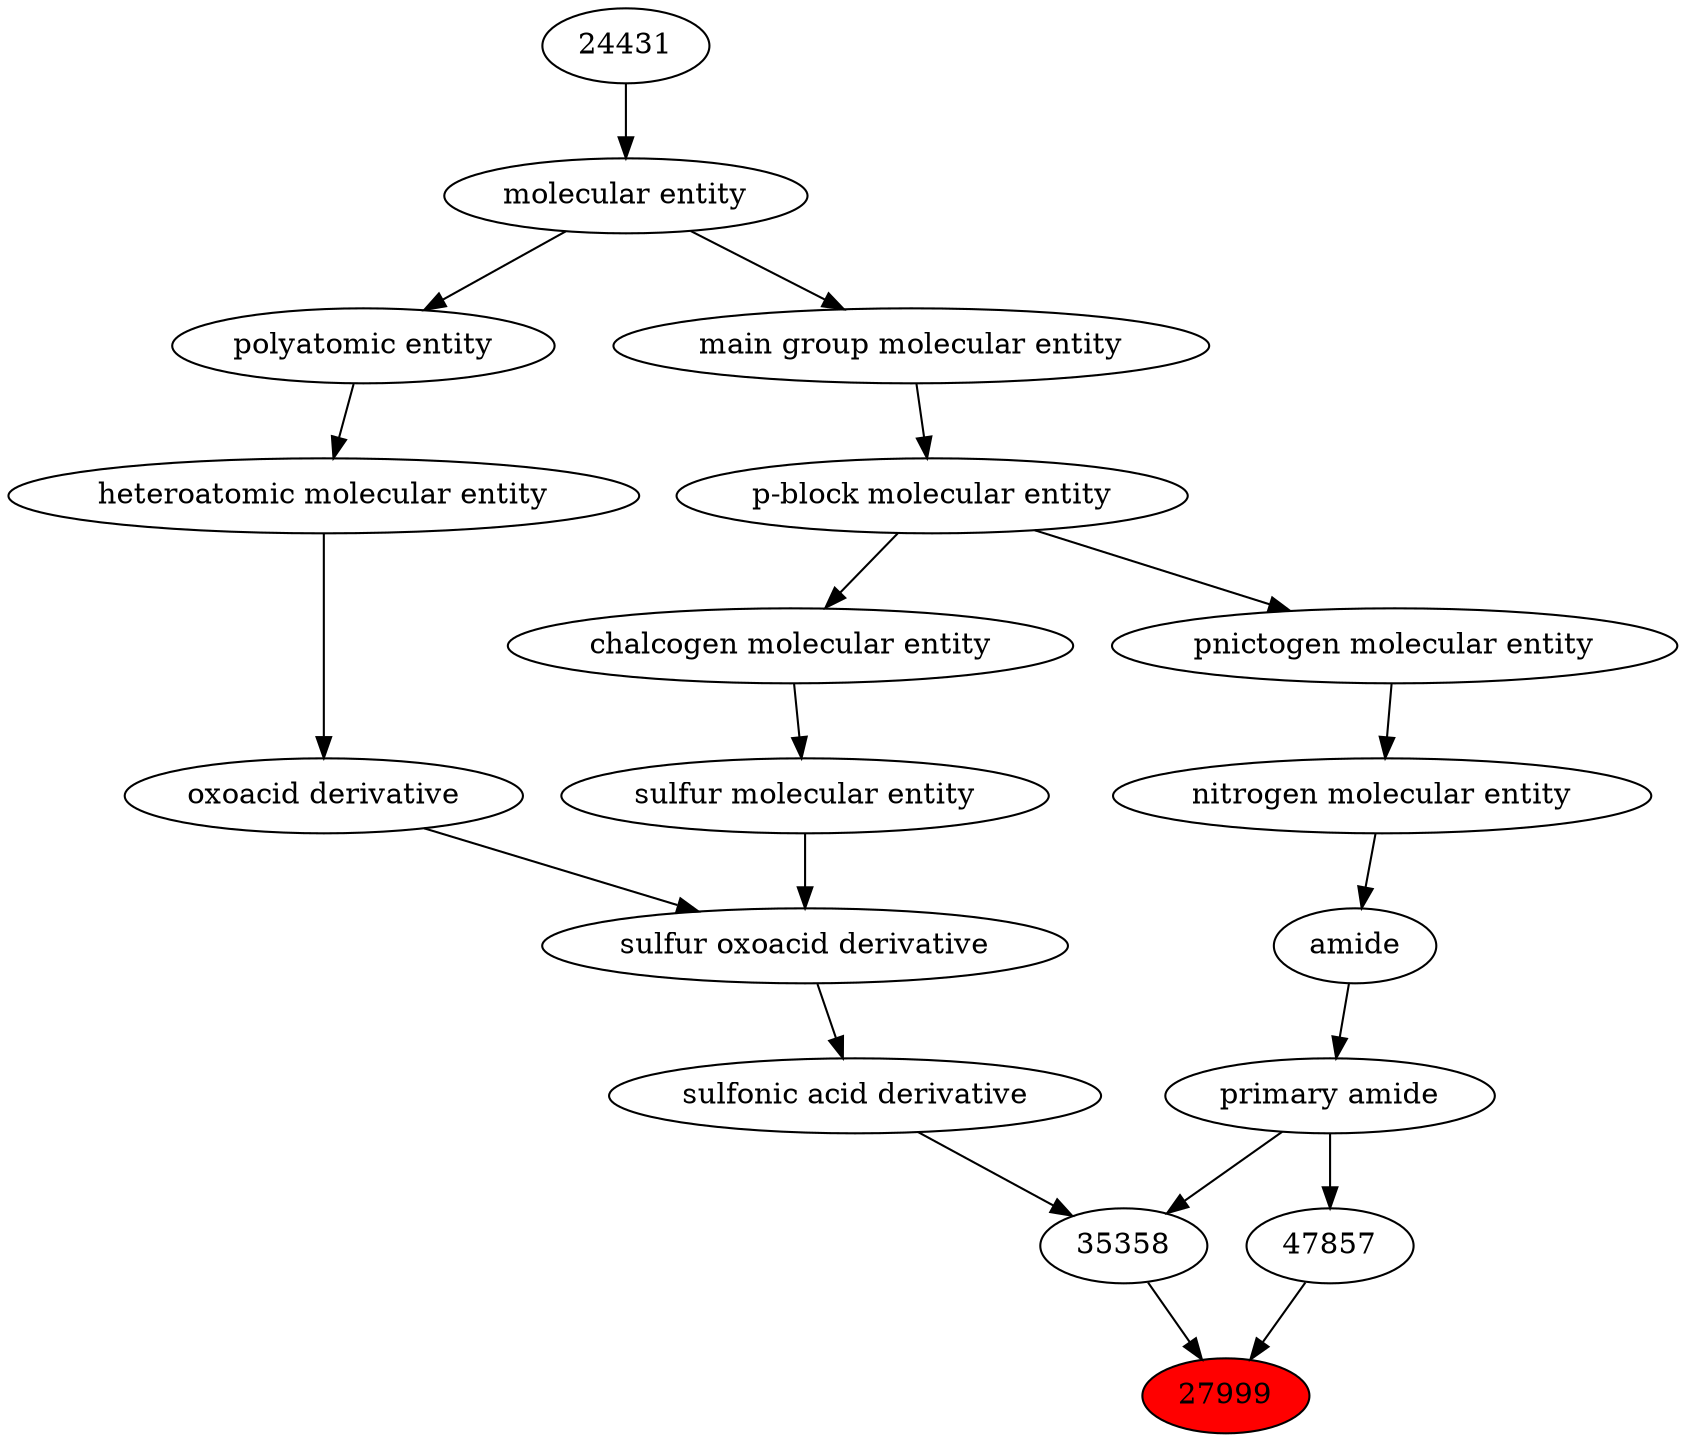 digraph tree{ 
27999 [label="27999" fillcolor=red style=filled]
35358 -> 27999
47857 -> 27999
35358 [label="35358"]
33552 -> 35358
33256 -> 35358
47857 [label="47857"]
33256 -> 47857
33552 [label="sulfonic acid derivative"]
33424 -> 33552
33256 [label="primary amide"]
32988 -> 33256
33424 [label="sulfur oxoacid derivative"]
33241 -> 33424
26835 -> 33424
32988 [label="amide"]
51143 -> 32988
33241 [label="oxoacid derivative"]
37577 -> 33241
26835 [label="sulfur molecular entity"]
33304 -> 26835
51143 [label="nitrogen molecular entity"]
33302 -> 51143
37577 [label="heteroatomic molecular entity"]
36357 -> 37577
33304 [label="chalcogen molecular entity"]
33675 -> 33304
33302 [label="pnictogen molecular entity"]
33675 -> 33302
36357 [label="polyatomic entity"]
23367 -> 36357
33675 [label="p-block molecular entity"]
33579 -> 33675
23367 [label="molecular entity"]
24431 -> 23367
33579 [label="main group molecular entity"]
23367 -> 33579
24431 [label="24431"]
}